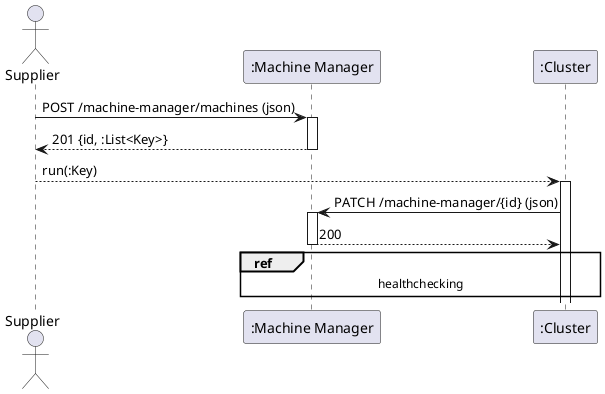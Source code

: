 @startuml

actor "Supplier" as AS
participant ":Machine Manager" as CM
participant ":Cluster" as CC

AS -> CM : POST /machine-manager/machines (json)
activate CM
CM --> AS : 201 {id, :List<Key>}
deactivate CM

AS --> CC : run(:Key)
activate CC
CC -> CM : PATCH /machine-manager/{id} (json)
activate CM
CM --> CC : 200
deactivate CM

ref over CC, CM : healthchecking

@enduml